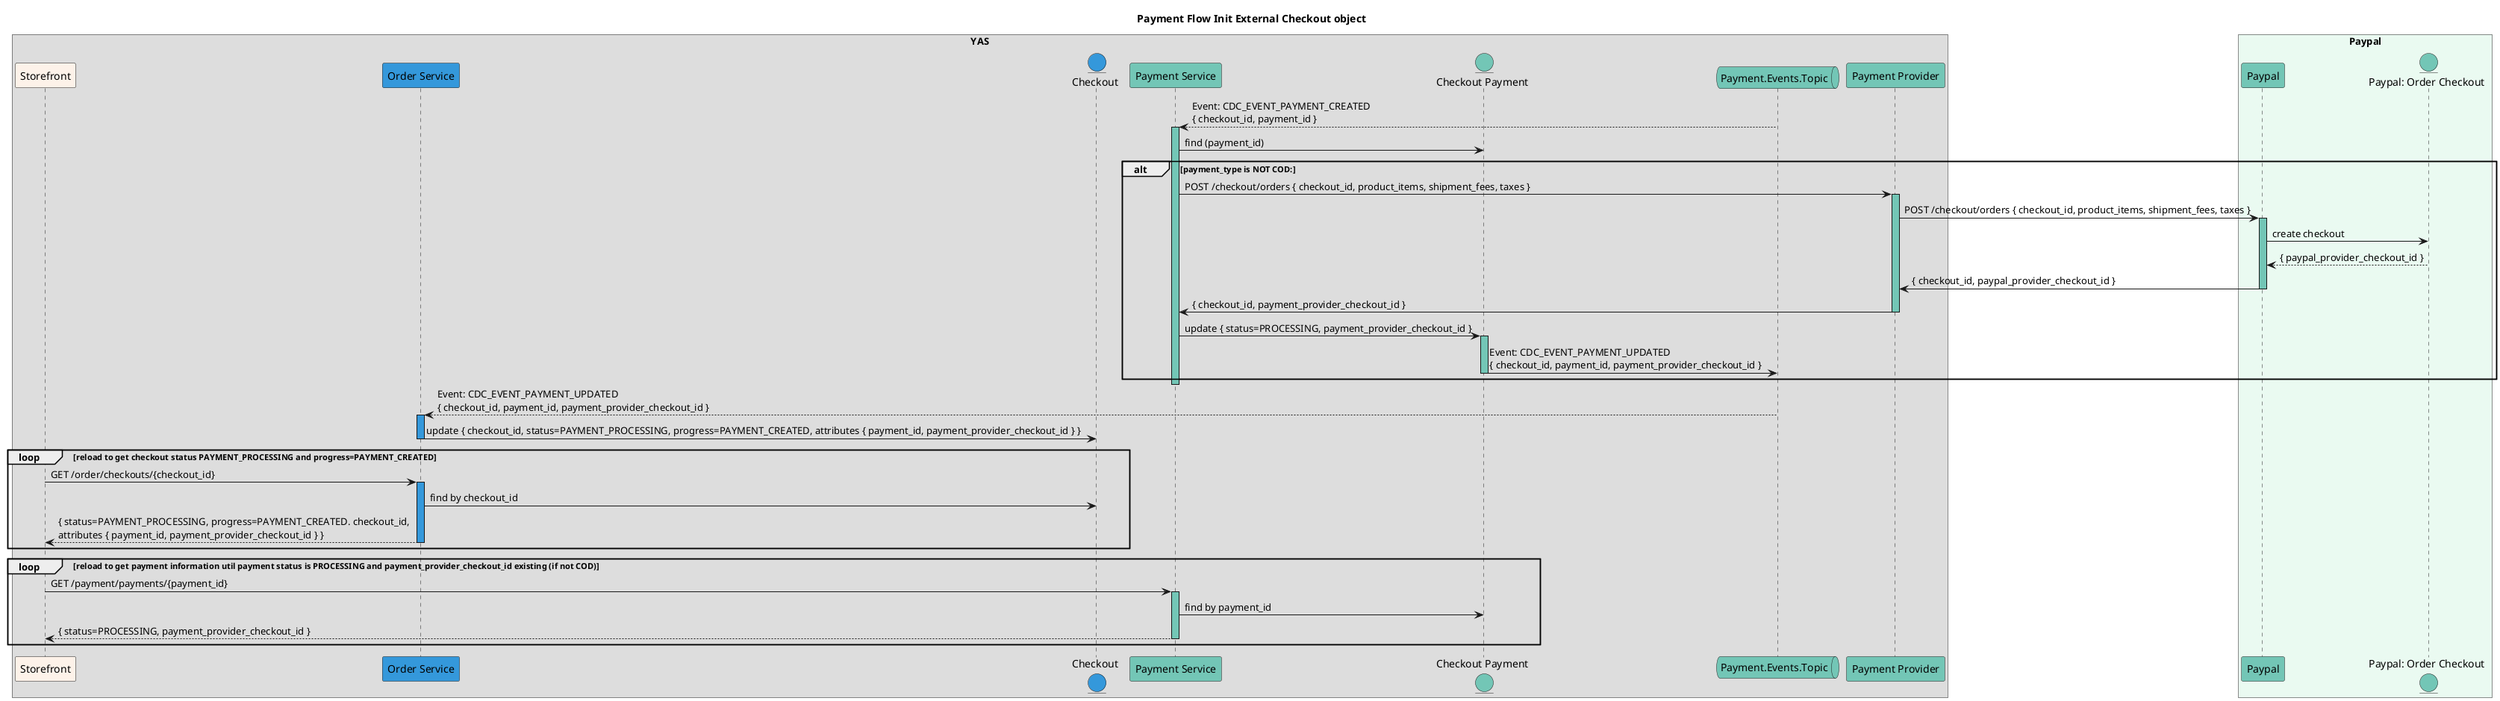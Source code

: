@startuml Payment Flow: Init Payment Checkout on Paypal

title Payment Flow Init External Checkout object 

box YAS
  participant "Storefront" as storefront #fdf2e9   
  participant "Order Service" as order_service #3498db    
  entity "Checkout" as checkout #3498db
  participant "Payment Service" as payment_service #73c6b6
  entity "Checkout Payment" as checkout_payment #73c6b6
  queue "Payment.Events.Topic" as payment_topic #73c6b6
  participant "Payment Provider" as payment_provider #73c6b6
end box 

box "Paypal" #eafaf1
  participant "Paypal" as paypal #73c6b6
  entity "Paypal: Order Checkout" as paypal_provider_checkout #73c6b6
end box


payment_topic --> payment_service: Event: CDC_EVENT_PAYMENT_CREATED \n{ checkout_id, payment_id }
activate payment_service #73c6b6
  payment_service -> checkout_payment: find (payment_id)
  alt payment_type is NOT COD:
    payment_service  -> payment_provider: POST /checkout/orders { checkout_id, product_items, shipment_fees, taxes }
    activate payment_provider #73c6b6       
      payment_provider -> paypal: POST /checkout/orders { checkout_id, product_items, shipment_fees, taxes }
      activate paypal #73c6b6
        paypal -> paypal_provider_checkout: create checkout
        paypal <-- paypal_provider_checkout: { paypal_provider_checkout_id }
        paypal -> payment_provider: { checkout_id, paypal_provider_checkout_id }
      deactivate paypal
      payment_provider -> payment_service: { checkout_id, payment_provider_checkout_id }
    deactivate payment_provider
    payment_service -> checkout_payment: update { status=PROCESSING, payment_provider_checkout_id }
    activate checkout_payment #73c6b6 
      checkout_payment -> payment_topic: Event: CDC_EVENT_PAYMENT_UPDATED \n{ checkout_id, payment_id, payment_provider_checkout_id }
    deactivate checkout_payment    
  end 
deactivate payment_service
payment_topic --> order_service: Event: CDC_EVENT_PAYMENT_UPDATED \n{ checkout_id, payment_id, payment_provider_checkout_id }
activate order_service #3498db
  order_service -> checkout: update { checkout_id, status=PAYMENT_PROCESSING, progress=PAYMENT_CREATED, attributes { payment_id, payment_provider_checkout_id } }
deactivate order_service
 
loop reload to get checkout status PAYMENT_PROCESSING and progress=PAYMENT_CREATED
  storefront -> order_service: GET /order/checkouts/{checkout_id}
  activate order_service #3498db
    order_service -> checkout: find by checkout_id
    storefront <-- order_service: { status=PAYMENT_PROCESSING, progress=PAYMENT_CREATED. checkout_id, \nattributes { payment_id, payment_provider_checkout_id } }
  deactivate order_service
end 

loop reload to get payment information util payment status is PROCESSING and payment_provider_checkout_id existing (if not COD)
  storefront -> payment_service: GET /payment/payments/{payment_id} 
  activate payment_service #73c6b6
    payment_service -> checkout_payment: find by payment_id
    storefront <-- payment_service: { status=PROCESSING, payment_provider_checkout_id }
  deactivate payment_service
end 


@enduml